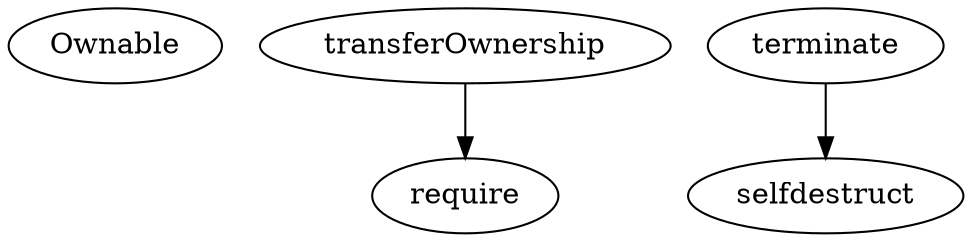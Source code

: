 strict digraph {
  Ownable
  transferOwnership
  require
  terminate
  selfdestruct
  transferOwnership -> require
  terminate -> selfdestruct
}


